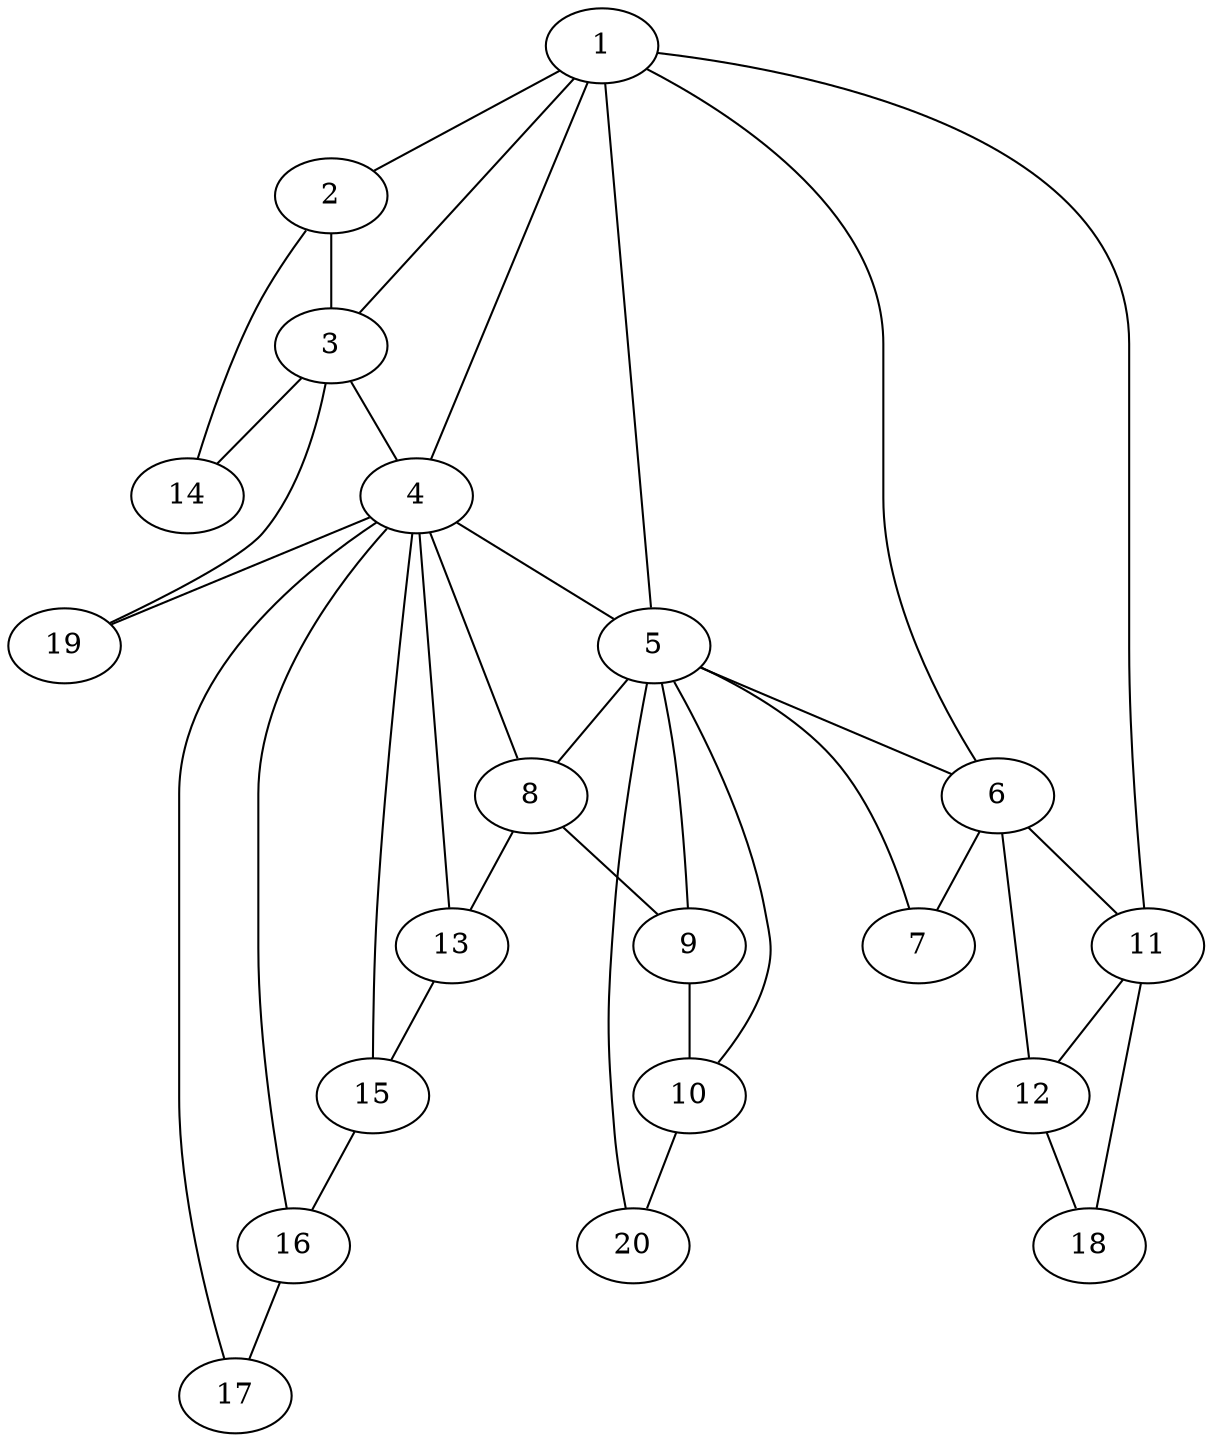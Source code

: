 graph grafoDorogovtsevMendes{
1--2
1--3
2--3
1--4
3--4
1--5
4--5
1--6
5--6
5--7
6--7
4--8
5--8
5--9
8--9
5--10
9--10
1--11
6--11
6--12
11--12
4--13
8--13
2--14
3--14
4--15
13--15
4--16
15--16
4--17
16--17
11--18
12--18
3--19
4--19
5--20
10--20
}
